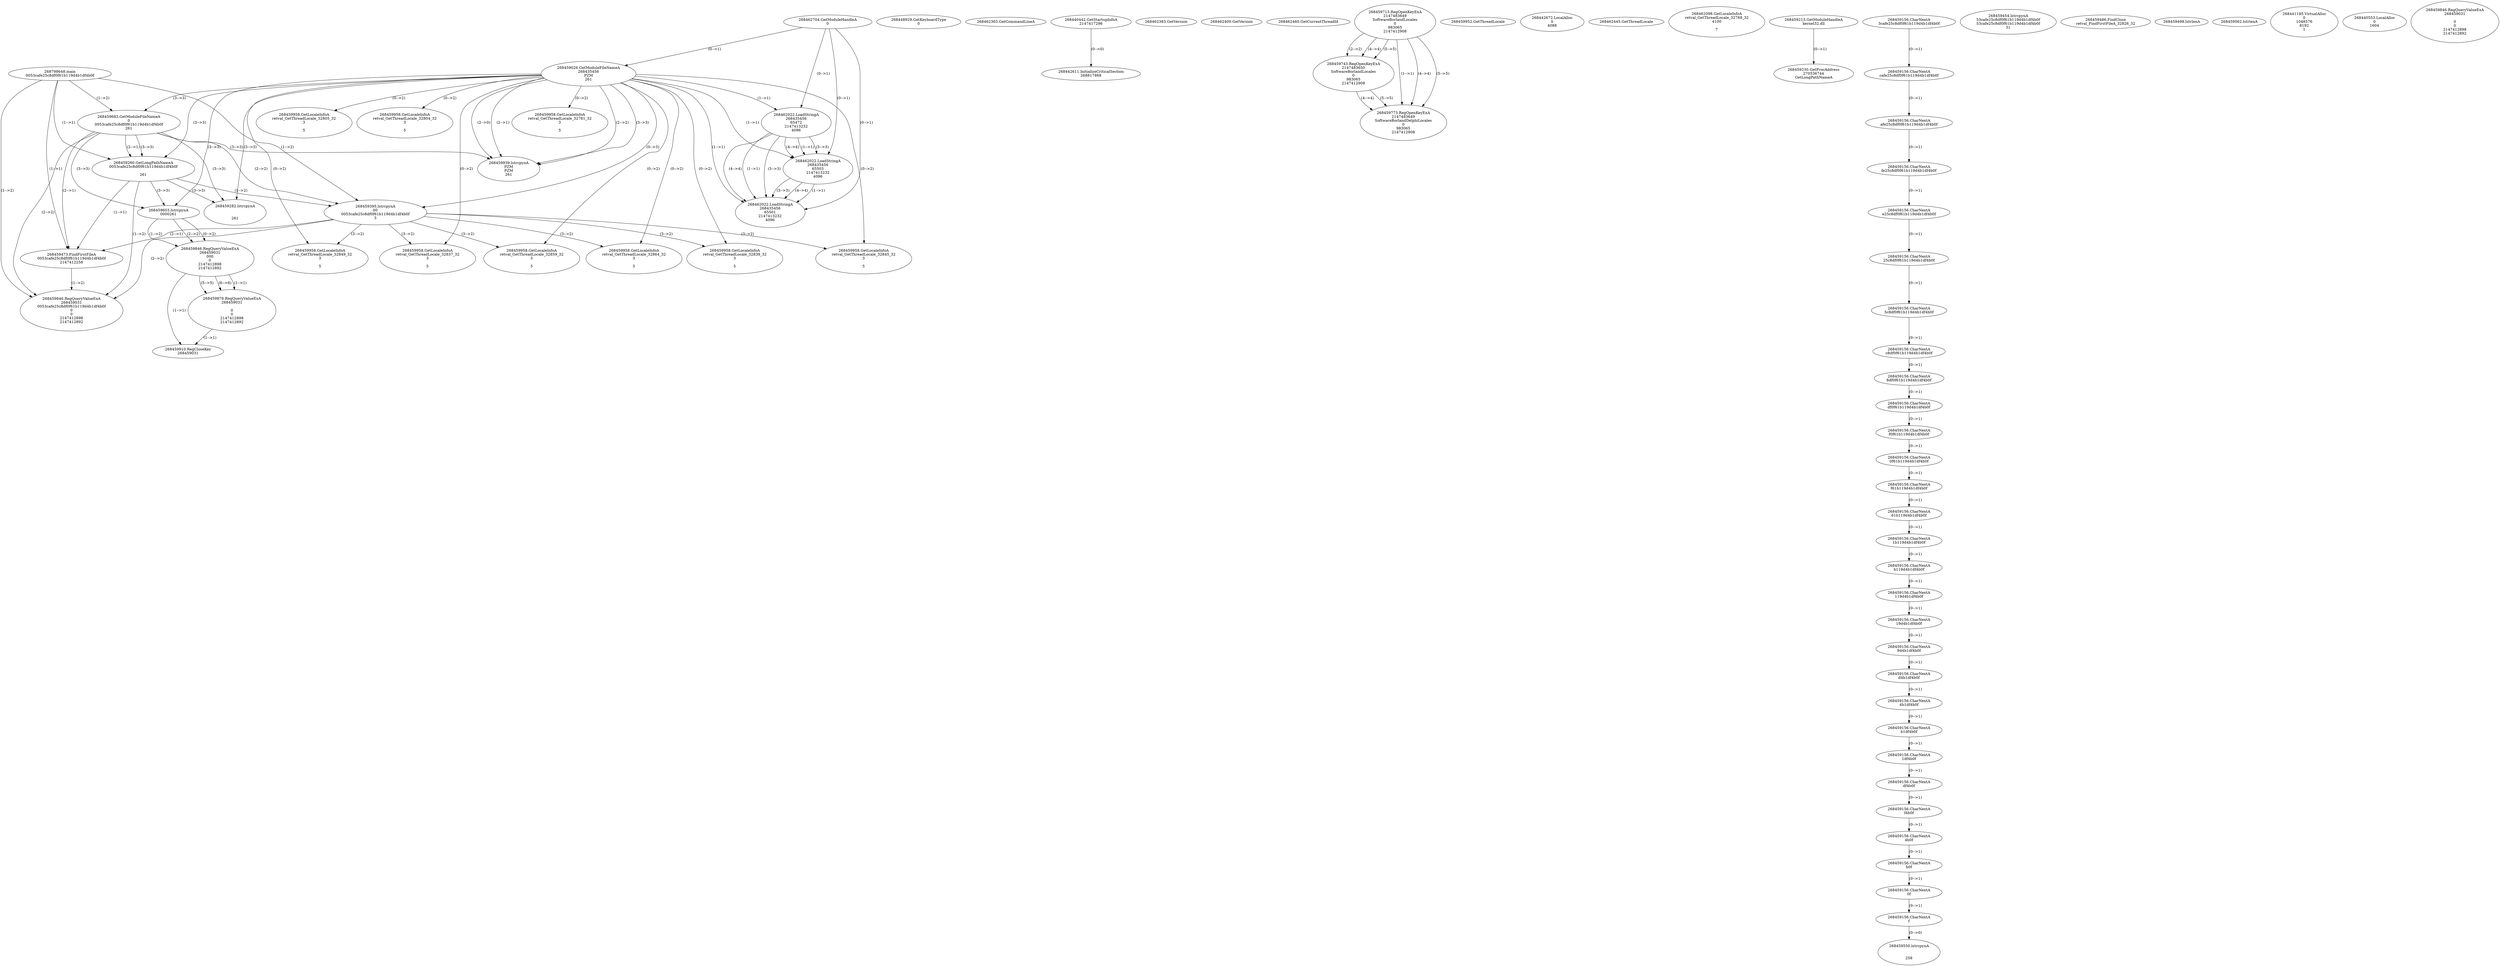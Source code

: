 // Global SCDG with merge call
digraph {
	0 [label="268798648.main
0053cafe25c8df0f61b119d4b1df4b0f"]
	1 [label="268462704.GetModuleHandleA
0"]
	2 [label="268448929.GetKeyboardType
0"]
	3 [label="268462363.GetCommandLineA
"]
	4 [label="268440442.GetStartupInfoA
2147417296"]
	5 [label="268462383.GetVersion
"]
	6 [label="268462400.GetVersion
"]
	7 [label="268462460.GetCurrentThreadId
"]
	8 [label="268459026.GetModuleFileNameA
268435456
PZM
261"]
	1 -> 8 [label="(0-->1)"]
	9 [label="268459683.GetModuleFileNameA
0
0053cafe25c8df0f61b119d4b1df4b0f
261"]
	0 -> 9 [label="(1-->2)"]
	8 -> 9 [label="(3-->3)"]
	10 [label="268459713.RegOpenKeyExA
2147483649
Software\Borland\Locales
0
983065
2147412908"]
	11 [label="268459743.RegOpenKeyExA
2147483650
Software\Borland\Locales
0
983065
2147412908"]
	10 -> 11 [label="(2-->2)"]
	10 -> 11 [label="(4-->4)"]
	10 -> 11 [label="(5-->5)"]
	12 [label="268459773.RegOpenKeyExA
2147483649
Software\Borland\Delphi\Locales
0
983065
2147412908"]
	10 -> 12 [label="(1-->1)"]
	10 -> 12 [label="(4-->4)"]
	11 -> 12 [label="(4-->4)"]
	10 -> 12 [label="(5-->5)"]
	11 -> 12 [label="(5-->5)"]
	13 [label="268459939.lstrcpynA
PZM
PZM
261"]
	8 -> 13 [label="(2-->1)"]
	8 -> 13 [label="(2-->2)"]
	8 -> 13 [label="(3-->3)"]
	9 -> 13 [label="(3-->3)"]
	8 -> 13 [label="(2-->0)"]
	14 [label="268459952.GetThreadLocale
"]
	15 [label="268459958.GetLocaleInfoA
retval_GetThreadLocale_32781_32
3

5"]
	8 -> 15 [label="(0-->2)"]
	16 [label="268462022.LoadStringA
268435456
65472
2147413232
4096"]
	1 -> 16 [label="(0-->1)"]
	8 -> 16 [label="(1-->1)"]
	17 [label="268442611.InitializeCriticalSection
268817868"]
	4 -> 17 [label="(0-->0)"]
	18 [label="268442672.LocalAlloc
0
4088"]
	19 [label="268462445.GetThreadLocale
"]
	20 [label="268462098.GetLocaleInfoA
retval_GetThreadLocale_32768_32
4100

7"]
	21 [label="268459213.GetModuleHandleA
kernel32.dll"]
	22 [label="268459230.GetProcAddress
270536744
GetLongPathNameA"]
	21 -> 22 [label="(0-->1)"]
	23 [label="268459260.GetLongPathNameA
0053cafe25c8df0f61b119d4b1df4b0f

261"]
	0 -> 23 [label="(1-->1)"]
	9 -> 23 [label="(2-->1)"]
	8 -> 23 [label="(3-->3)"]
	9 -> 23 [label="(3-->3)"]
	24 [label="268459395.lstrcpynA
00
0053cafe25c8df0f61b119d4b1df4b0f
3"]
	0 -> 24 [label="(1-->2)"]
	9 -> 24 [label="(2-->2)"]
	23 -> 24 [label="(1-->2)"]
	8 -> 24 [label="(0-->3)"]
	25 [label="268459156.CharNextA
3cafe25c8df0f61b119d4b1df4b0f"]
	26 [label="268459156.CharNextA
cafe25c8df0f61b119d4b1df4b0f"]
	25 -> 26 [label="(0-->1)"]
	27 [label="268459156.CharNextA
afe25c8df0f61b119d4b1df4b0f"]
	26 -> 27 [label="(0-->1)"]
	28 [label="268459156.CharNextA
fe25c8df0f61b119d4b1df4b0f"]
	27 -> 28 [label="(0-->1)"]
	29 [label="268459156.CharNextA
e25c8df0f61b119d4b1df4b0f"]
	28 -> 29 [label="(0-->1)"]
	30 [label="268459156.CharNextA
25c8df0f61b119d4b1df4b0f"]
	29 -> 30 [label="(0-->1)"]
	31 [label="268459156.CharNextA
5c8df0f61b119d4b1df4b0f"]
	30 -> 31 [label="(0-->1)"]
	32 [label="268459156.CharNextA
c8df0f61b119d4b1df4b0f"]
	31 -> 32 [label="(0-->1)"]
	33 [label="268459156.CharNextA
8df0f61b119d4b1df4b0f"]
	32 -> 33 [label="(0-->1)"]
	34 [label="268459156.CharNextA
df0f61b119d4b1df4b0f"]
	33 -> 34 [label="(0-->1)"]
	35 [label="268459156.CharNextA
f0f61b119d4b1df4b0f"]
	34 -> 35 [label="(0-->1)"]
	36 [label="268459156.CharNextA
0f61b119d4b1df4b0f"]
	35 -> 36 [label="(0-->1)"]
	37 [label="268459156.CharNextA
f61b119d4b1df4b0f"]
	36 -> 37 [label="(0-->1)"]
	38 [label="268459156.CharNextA
61b119d4b1df4b0f"]
	37 -> 38 [label="(0-->1)"]
	39 [label="268459156.CharNextA
1b119d4b1df4b0f"]
	38 -> 39 [label="(0-->1)"]
	40 [label="268459156.CharNextA
b119d4b1df4b0f"]
	39 -> 40 [label="(0-->1)"]
	41 [label="268459156.CharNextA
119d4b1df4b0f"]
	40 -> 41 [label="(0-->1)"]
	42 [label="268459156.CharNextA
19d4b1df4b0f"]
	41 -> 42 [label="(0-->1)"]
	43 [label="268459156.CharNextA
9d4b1df4b0f"]
	42 -> 43 [label="(0-->1)"]
	44 [label="268459156.CharNextA
d4b1df4b0f"]
	43 -> 44 [label="(0-->1)"]
	45 [label="268459156.CharNextA
4b1df4b0f"]
	44 -> 45 [label="(0-->1)"]
	46 [label="268459156.CharNextA
b1df4b0f"]
	45 -> 46 [label="(0-->1)"]
	47 [label="268459156.CharNextA
1df4b0f"]
	46 -> 47 [label="(0-->1)"]
	48 [label="268459156.CharNextA
df4b0f"]
	47 -> 48 [label="(0-->1)"]
	49 [label="268459156.CharNextA
f4b0f"]
	48 -> 49 [label="(0-->1)"]
	50 [label="268459156.CharNextA
4b0f"]
	49 -> 50 [label="(0-->1)"]
	51 [label="268459156.CharNextA
b0f"]
	50 -> 51 [label="(0-->1)"]
	52 [label="268459156.CharNextA
0f"]
	51 -> 52 [label="(0-->1)"]
	53 [label="268459156.CharNextA
f"]
	52 -> 53 [label="(0-->1)"]
	54 [label="268459454.lstrcpynA
53cafe25c8df0f61b119d4b1df4b0f
53cafe25c8df0f61b119d4b1df4b0f
31"]
	55 [label="268459473.FindFirstFileA
0053cafe25c8df0f61b119d4b1df4b0f
2147412258"]
	0 -> 55 [label="(1-->1)"]
	9 -> 55 [label="(2-->1)"]
	23 -> 55 [label="(1-->1)"]
	24 -> 55 [label="(2-->1)"]
	56 [label="268459486.FindClose
retval_FindFirstFileA_32826_32"]
	57 [label="268459498.lstrlenA
"]
	58 [label="268459550.lstrcpynA


258"]
	53 -> 58 [label="(0-->0)"]
	59 [label="268459562.lstrlenA
"]
	60 [label="268459603.lstrcpynA
00\
00\
261"]
	8 -> 60 [label="(3-->3)"]
	9 -> 60 [label="(3-->3)"]
	23 -> 60 [label="(3-->3)"]
	61 [label="268459846.RegQueryValueExA
268459031
00\
0
0
2147412898
2147412892"]
	60 -> 61 [label="(1-->2)"]
	60 -> 61 [label="(2-->2)"]
	60 -> 61 [label="(0-->2)"]
	62 [label="268459876.RegQueryValueExA
268459031

0
0
2147412898
2147412892"]
	61 -> 62 [label="(1-->1)"]
	61 -> 62 [label="(5-->5)"]
	61 -> 62 [label="(6-->6)"]
	63 [label="268459910.RegCloseKey
268459031"]
	61 -> 63 [label="(1-->1)"]
	62 -> 63 [label="(1-->1)"]
	64 [label="268459958.GetLocaleInfoA
retval_GetThreadLocale_32838_32
3

5"]
	8 -> 64 [label="(0-->2)"]
	24 -> 64 [label="(3-->2)"]
	65 [label="268441195.VirtualAlloc
0
1048576
8192
1"]
	66 [label="268440553.LocalAlloc
0
1604"]
	67 [label="268459958.GetLocaleInfoA
retval_GetThreadLocale_32845_32
3

5"]
	8 -> 67 [label="(0-->2)"]
	24 -> 67 [label="(3-->2)"]
	68 [label="268462022.LoadStringA
268435456
65503
2147413232
4096"]
	1 -> 68 [label="(0-->1)"]
	8 -> 68 [label="(1-->1)"]
	16 -> 68 [label="(1-->1)"]
	16 -> 68 [label="(3-->3)"]
	16 -> 68 [label="(4-->4)"]
	69 [label="268462022.LoadStringA
268435456
65501
2147413232
4096"]
	1 -> 69 [label="(0-->1)"]
	8 -> 69 [label="(1-->1)"]
	16 -> 69 [label="(1-->1)"]
	68 -> 69 [label="(1-->1)"]
	16 -> 69 [label="(3-->3)"]
	68 -> 69 [label="(3-->3)"]
	16 -> 69 [label="(4-->4)"]
	68 -> 69 [label="(4-->4)"]
	70 [label="268459846.RegQueryValueExA
268459031
0053cafe25c8df0f61b119d4b1df4b0f
0
0
2147412898
2147412892"]
	0 -> 70 [label="(1-->2)"]
	9 -> 70 [label="(2-->2)"]
	23 -> 70 [label="(1-->2)"]
	24 -> 70 [label="(2-->2)"]
	55 -> 70 [label="(1-->2)"]
	71 [label="268459958.GetLocaleInfoA
retval_GetThreadLocale_32864_32
3

5"]
	8 -> 71 [label="(0-->2)"]
	24 -> 71 [label="(3-->2)"]
	72 [label="268459958.GetLocaleInfoA
retval_GetThreadLocale_32849_32
3

5"]
	8 -> 72 [label="(0-->2)"]
	24 -> 72 [label="(3-->2)"]
	73 [label="268459282.lstrcpynA


261"]
	8 -> 73 [label="(3-->3)"]
	9 -> 73 [label="(3-->3)"]
	23 -> 73 [label="(3-->3)"]
	74 [label="268459846.RegQueryValueExA
268459031

0
0
2147412898
2147412892"]
	75 [label="268459958.GetLocaleInfoA
retval_GetThreadLocale_32805_32
3

5"]
	8 -> 75 [label="(0-->2)"]
	76 [label="268459958.GetLocaleInfoA
retval_GetThreadLocale_32804_32
3

5"]
	8 -> 76 [label="(0-->2)"]
	77 [label="268459958.GetLocaleInfoA
retval_GetThreadLocale_32837_32
3

5"]
	8 -> 77 [label="(0-->2)"]
	24 -> 77 [label="(3-->2)"]
	78 [label="268459958.GetLocaleInfoA
retval_GetThreadLocale_32859_32
3

5"]
	8 -> 78 [label="(0-->2)"]
	24 -> 78 [label="(3-->2)"]
}
